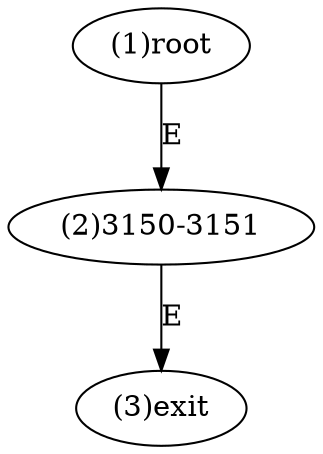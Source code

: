 digraph "" { 
1[ label="(1)root"];
2[ label="(2)3150-3151"];
3[ label="(3)exit"];
1->2[ label="E"];
2->3[ label="E"];
}